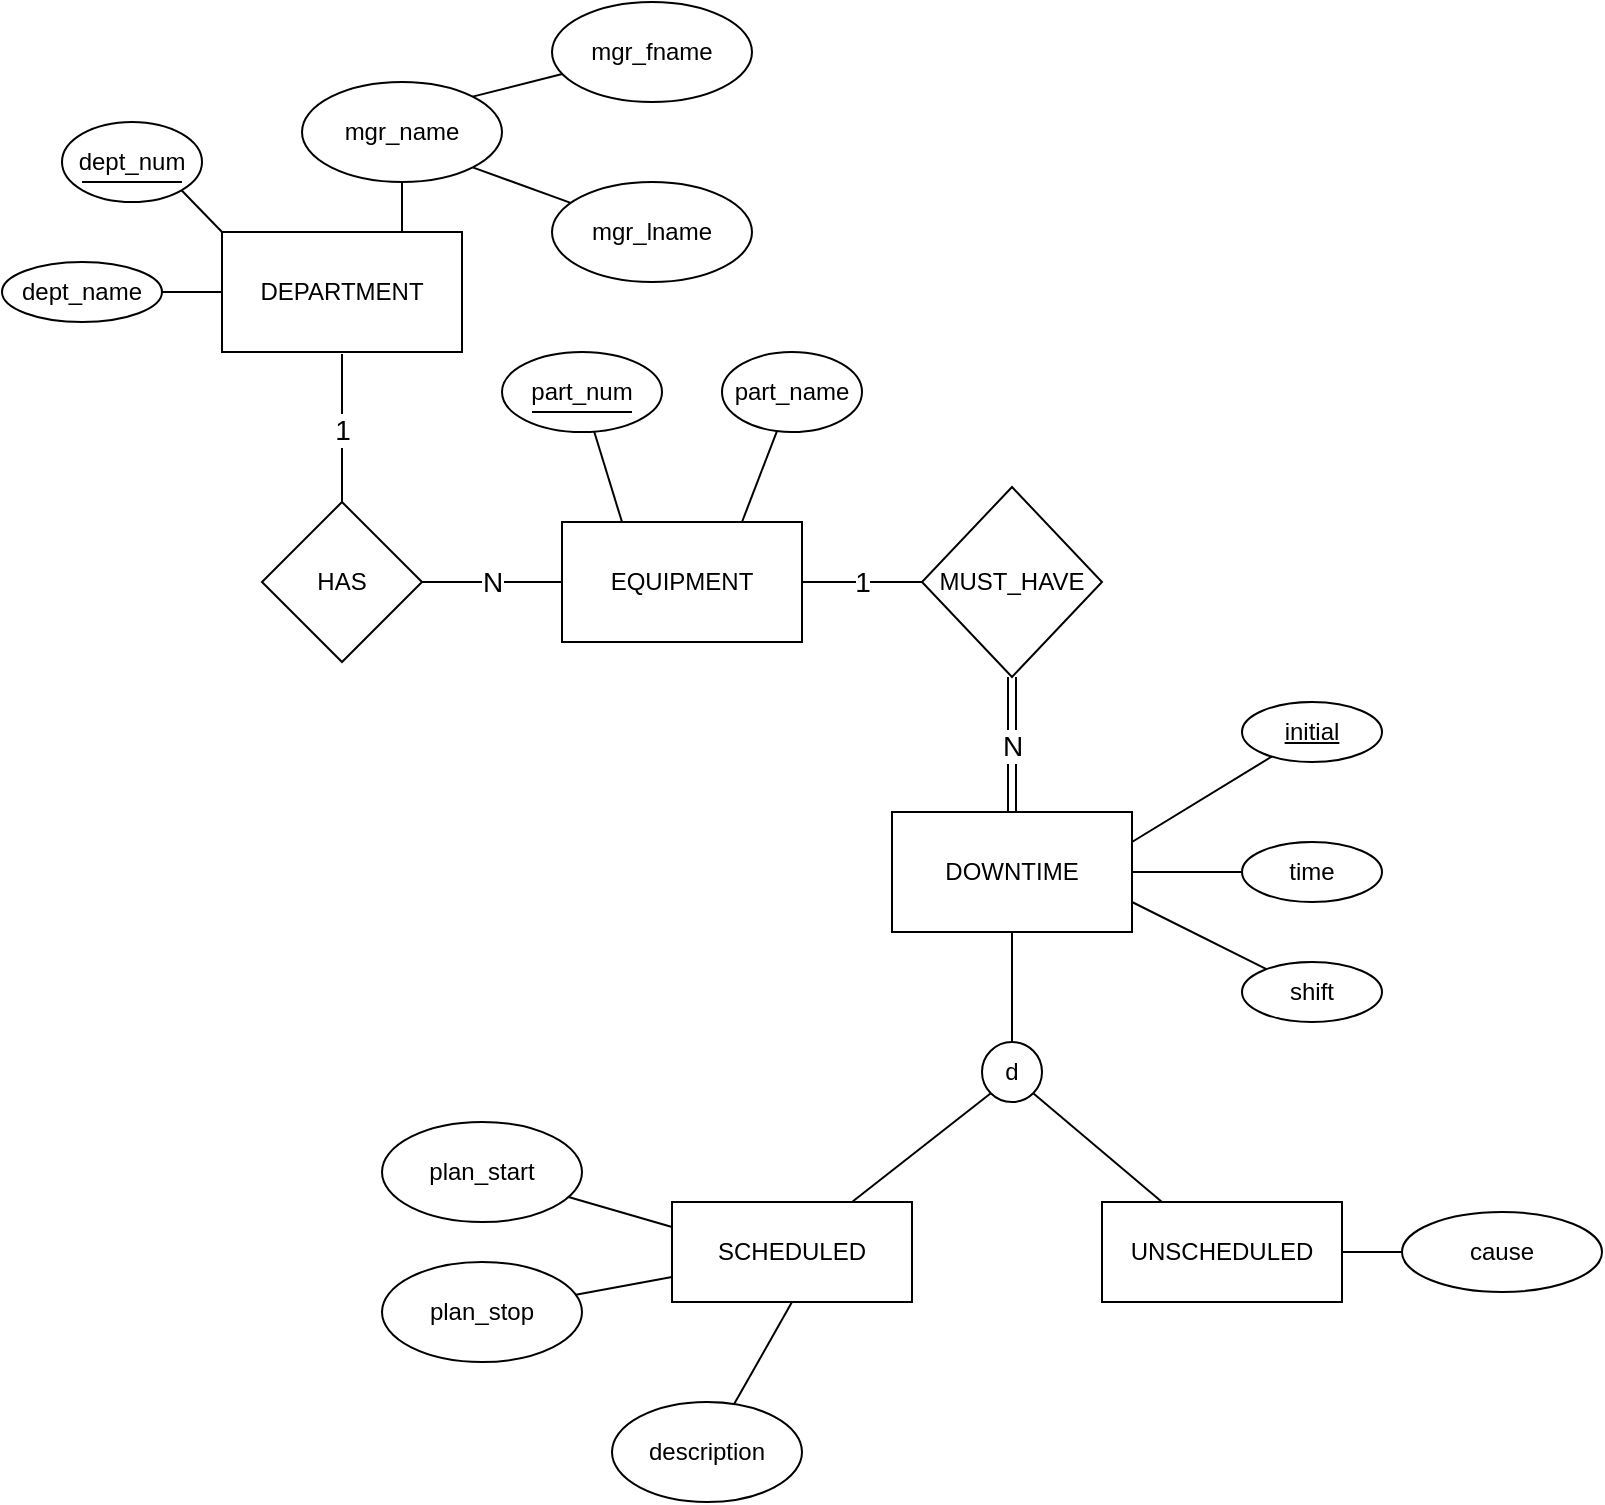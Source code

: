 <mxfile version="17.4.2" type="device"><diagram id="mtXos357a5D7Y55nKtaZ" name="Page-1"><mxGraphModel dx="1102" dy="685" grid="1" gridSize="10" guides="1" tooltips="1" connect="1" arrows="1" fold="1" page="1" pageScale="1" pageWidth="850" pageHeight="1100" math="0" shadow="0"><root><mxCell id="0"/><mxCell id="1" parent="0"/><mxCell id="duI-NkUhOROdOJzarj6j-19" value="&lt;font style=&quot;font-size: 14px&quot;&gt;1&lt;/font&gt;" style="edgeStyle=none;rounded=0;orthogonalLoop=1;jettySize=auto;html=1;entryX=0.5;entryY=0;entryDx=0;entryDy=0;endArrow=none;endFill=0;strokeColor=default;" parent="1" edge="1"><mxGeometry relative="1" as="geometry"><mxPoint x="180" y="216" as="sourcePoint"/><mxPoint x="180" y="291" as="targetPoint"/></mxGeometry></mxCell><mxCell id="duI-NkUhOROdOJzarj6j-1" value="DEPARTMENT" style="rounded=0;whiteSpace=wrap;html=1;" parent="1" vertex="1"><mxGeometry x="120" y="155" width="120" height="60" as="geometry"/></mxCell><mxCell id="duI-NkUhOROdOJzarj6j-6" style="edgeStyle=orthogonalEdgeStyle;rounded=0;orthogonalLoop=1;jettySize=auto;html=1;entryX=0;entryY=0.5;entryDx=0;entryDy=0;endArrow=none;endFill=0;strokeColor=default;" parent="1" source="duI-NkUhOROdOJzarj6j-3" target="duI-NkUhOROdOJzarj6j-1" edge="1"><mxGeometry relative="1" as="geometry"/></mxCell><mxCell id="duI-NkUhOROdOJzarj6j-3" value="dept_name" style="ellipse;whiteSpace=wrap;html=1;" parent="1" vertex="1"><mxGeometry x="10" y="170" width="80" height="30" as="geometry"/></mxCell><mxCell id="IiNqk3ZDJrTf36u-h3CX-1" value="&lt;font style=&quot;font-size: 14px&quot;&gt;N&lt;/font&gt;" style="rounded=0;orthogonalLoop=1;jettySize=auto;html=1;exitX=1;exitY=0.5;exitDx=0;exitDy=0;entryX=0;entryY=0.5;entryDx=0;entryDy=0;endArrow=none;endFill=0;" parent="1" source="duI-NkUhOROdOJzarj6j-18" target="duI-NkUhOROdOJzarj6j-20" edge="1"><mxGeometry relative="1" as="geometry"/></mxCell><mxCell id="duI-NkUhOROdOJzarj6j-18" value="HAS" style="rhombus;whiteSpace=wrap;html=1;" parent="1" vertex="1"><mxGeometry x="140" y="290" width="80" height="80" as="geometry"/></mxCell><mxCell id="duI-NkUhOROdOJzarj6j-20" value="EQUIPMENT" style="rounded=0;whiteSpace=wrap;html=1;" parent="1" vertex="1"><mxGeometry x="290" y="300" width="120" height="60" as="geometry"/></mxCell><mxCell id="duI-NkUhOROdOJzarj6j-25" style="edgeStyle=none;rounded=0;orthogonalLoop=1;jettySize=auto;html=1;entryX=0.25;entryY=0;entryDx=0;entryDy=0;endArrow=none;endFill=0;strokeColor=default;" parent="1" source="duI-NkUhOROdOJzarj6j-22" target="duI-NkUhOROdOJzarj6j-20" edge="1"><mxGeometry relative="1" as="geometry"/></mxCell><mxCell id="duI-NkUhOROdOJzarj6j-22" value="part_num" style="ellipse;whiteSpace=wrap;html=1;" parent="1" vertex="1"><mxGeometry x="260" y="215" width="80" height="40" as="geometry"/></mxCell><mxCell id="duI-NkUhOROdOJzarj6j-27" style="edgeStyle=none;rounded=0;orthogonalLoop=1;jettySize=auto;html=1;entryX=0.75;entryY=0;entryDx=0;entryDy=0;endArrow=none;endFill=0;strokeColor=default;" parent="1" source="duI-NkUhOROdOJzarj6j-26" target="duI-NkUhOROdOJzarj6j-20" edge="1"><mxGeometry relative="1" as="geometry"/></mxCell><mxCell id="duI-NkUhOROdOJzarj6j-26" value="part_name" style="ellipse;whiteSpace=wrap;html=1;" parent="1" vertex="1"><mxGeometry x="370" y="215" width="70" height="40" as="geometry"/></mxCell><mxCell id="734H4bi0843g9hDjsKwN-11" value="&lt;font style=&quot;font-size: 14px&quot;&gt;1&lt;/font&gt;" style="edgeStyle=none;rounded=0;orthogonalLoop=1;jettySize=auto;html=1;exitX=1;exitY=0.5;exitDx=0;exitDy=0;entryX=0;entryY=0.5;entryDx=0;entryDy=0;endArrow=none;endFill=0;strokeColor=default;" parent="1" source="duI-NkUhOROdOJzarj6j-20" target="734H4bi0843g9hDjsKwN-10" edge="1"><mxGeometry relative="1" as="geometry"><mxPoint x="400" y="365" as="sourcePoint"/></mxGeometry></mxCell><mxCell id="734H4bi0843g9hDjsKwN-14" value="N" style="edgeStyle=none;rounded=0;orthogonalLoop=1;jettySize=auto;html=1;entryX=0.5;entryY=0;entryDx=0;entryDy=0;endArrow=none;endFill=0;strokeColor=default;exitX=0.5;exitY=1;exitDx=0;exitDy=0;shape=link;fontSize=14;" parent="1" source="734H4bi0843g9hDjsKwN-10" target="734H4bi0843g9hDjsKwN-12" edge="1"><mxGeometry relative="1" as="geometry"/></mxCell><mxCell id="734H4bi0843g9hDjsKwN-10" value="MUST_HAVE" style="rhombus;whiteSpace=wrap;html=1;" parent="1" vertex="1"><mxGeometry x="470" y="282.5" width="90" height="95" as="geometry"/></mxCell><mxCell id="mlkrkW4Vd1qfFkypsiw6-2" style="edgeStyle=none;rounded=0;orthogonalLoop=1;jettySize=auto;html=1;entryX=0.5;entryY=0;entryDx=0;entryDy=0;endArrow=none;endFill=0;strokeColor=default;" parent="1" source="734H4bi0843g9hDjsKwN-12" target="mlkrkW4Vd1qfFkypsiw6-1" edge="1"><mxGeometry relative="1" as="geometry"/></mxCell><mxCell id="mlkrkW4Vd1qfFkypsiw6-7" value="" style="edgeStyle=none;rounded=0;orthogonalLoop=1;jettySize=auto;html=1;endArrow=none;endFill=0;strokeColor=default;" parent="1" source="734H4bi0843g9hDjsKwN-12" target="mlkrkW4Vd1qfFkypsiw6-6" edge="1"><mxGeometry relative="1" as="geometry"/></mxCell><mxCell id="734H4bi0843g9hDjsKwN-12" value="DOWNTIME" style="rounded=0;whiteSpace=wrap;html=1;" parent="1" vertex="1"><mxGeometry x="455" y="445" width="120" height="60" as="geometry"/></mxCell><mxCell id="mlkrkW4Vd1qfFkypsiw6-1" value="d" style="ellipse;whiteSpace=wrap;html=1;aspect=fixed;" parent="1" vertex="1"><mxGeometry x="500" y="560" width="30" height="30" as="geometry"/></mxCell><mxCell id="mlkrkW4Vd1qfFkypsiw6-8" style="edgeStyle=none;rounded=0;orthogonalLoop=1;jettySize=auto;html=1;exitX=0.75;exitY=0;exitDx=0;exitDy=0;entryX=0;entryY=1;entryDx=0;entryDy=0;endArrow=none;endFill=0;strokeColor=default;" parent="1" source="mlkrkW4Vd1qfFkypsiw6-4" target="mlkrkW4Vd1qfFkypsiw6-1" edge="1"><mxGeometry relative="1" as="geometry"/></mxCell><mxCell id="mlkrkW4Vd1qfFkypsiw6-4" value="SCHEDULED" style="rounded=0;whiteSpace=wrap;html=1;" parent="1" vertex="1"><mxGeometry x="345" y="640" width="120" height="50" as="geometry"/></mxCell><mxCell id="mlkrkW4Vd1qfFkypsiw6-9" style="edgeStyle=none;rounded=0;orthogonalLoop=1;jettySize=auto;html=1;exitX=0.25;exitY=0;exitDx=0;exitDy=0;entryX=1;entryY=1;entryDx=0;entryDy=0;endArrow=none;endFill=0;strokeColor=default;" parent="1" source="mlkrkW4Vd1qfFkypsiw6-5" target="mlkrkW4Vd1qfFkypsiw6-1" edge="1"><mxGeometry relative="1" as="geometry"/></mxCell><mxCell id="mlkrkW4Vd1qfFkypsiw6-5" value="UNSCHEDULED" style="rounded=0;whiteSpace=wrap;html=1;" parent="1" vertex="1"><mxGeometry x="560" y="640" width="120" height="50" as="geometry"/></mxCell><mxCell id="mlkrkW4Vd1qfFkypsiw6-6" value="time" style="ellipse;whiteSpace=wrap;html=1;rounded=0;" parent="1" vertex="1"><mxGeometry x="630" y="460" width="70" height="30" as="geometry"/></mxCell><mxCell id="mlkrkW4Vd1qfFkypsiw6-12" style="edgeStyle=none;rounded=0;orthogonalLoop=1;jettySize=auto;html=1;entryX=0;entryY=0.25;entryDx=0;entryDy=0;endArrow=none;endFill=0;strokeColor=default;" parent="1" source="mlkrkW4Vd1qfFkypsiw6-10" target="mlkrkW4Vd1qfFkypsiw6-4" edge="1"><mxGeometry relative="1" as="geometry"/></mxCell><mxCell id="mlkrkW4Vd1qfFkypsiw6-10" value="plan_start" style="ellipse;whiteSpace=wrap;html=1;" parent="1" vertex="1"><mxGeometry x="200" y="600" width="100" height="50" as="geometry"/></mxCell><mxCell id="mlkrkW4Vd1qfFkypsiw6-13" style="edgeStyle=none;rounded=0;orthogonalLoop=1;jettySize=auto;html=1;entryX=1;entryY=0.5;entryDx=0;entryDy=0;endArrow=none;endFill=0;strokeColor=default;" parent="1" source="mlkrkW4Vd1qfFkypsiw6-11" target="mlkrkW4Vd1qfFkypsiw6-5" edge="1"><mxGeometry relative="1" as="geometry"/></mxCell><mxCell id="mlkrkW4Vd1qfFkypsiw6-11" value="cause" style="ellipse;whiteSpace=wrap;html=1;" parent="1" vertex="1"><mxGeometry x="710" y="645" width="100" height="40" as="geometry"/></mxCell><mxCell id="IiNqk3ZDJrTf36u-h3CX-3" style="edgeStyle=none;rounded=0;orthogonalLoop=1;jettySize=auto;html=1;entryX=1;entryY=0.25;entryDx=0;entryDy=0;endArrow=none;endFill=0;" parent="1" source="IiNqk3ZDJrTf36u-h3CX-2" target="734H4bi0843g9hDjsKwN-12" edge="1"><mxGeometry relative="1" as="geometry"/></mxCell><mxCell id="IiNqk3ZDJrTf36u-h3CX-2" value="&lt;u&gt;initial&lt;/u&gt;" style="ellipse;whiteSpace=wrap;html=1;rounded=0;" parent="1" vertex="1"><mxGeometry x="630" y="390" width="70" height="30" as="geometry"/></mxCell><mxCell id="IiNqk3ZDJrTf36u-h3CX-5" style="edgeStyle=none;rounded=0;orthogonalLoop=1;jettySize=auto;html=1;entryX=1;entryY=0.75;entryDx=0;entryDy=0;endArrow=none;endFill=0;" parent="1" source="IiNqk3ZDJrTf36u-h3CX-4" target="734H4bi0843g9hDjsKwN-12" edge="1"><mxGeometry relative="1" as="geometry"/></mxCell><mxCell id="IiNqk3ZDJrTf36u-h3CX-4" value="shift" style="ellipse;whiteSpace=wrap;html=1;rounded=0;" parent="1" vertex="1"><mxGeometry x="630" y="520" width="70" height="30" as="geometry"/></mxCell><mxCell id="IiNqk3ZDJrTf36u-h3CX-7" style="edgeStyle=none;rounded=0;orthogonalLoop=1;jettySize=auto;html=1;entryX=0;entryY=0.75;entryDx=0;entryDy=0;endArrow=none;endFill=0;" parent="1" source="IiNqk3ZDJrTf36u-h3CX-6" target="mlkrkW4Vd1qfFkypsiw6-4" edge="1"><mxGeometry relative="1" as="geometry"/></mxCell><mxCell id="IiNqk3ZDJrTf36u-h3CX-6" value="plan_stop" style="ellipse;whiteSpace=wrap;html=1;" parent="1" vertex="1"><mxGeometry x="200" y="670" width="100" height="50" as="geometry"/></mxCell><mxCell id="WmpA39SI6dA45OgPT9s5-1" value="" style="endArrow=none;html=1;rounded=0;fillOpacity=100;anchorPointDirection=1;" parent="1" edge="1"><mxGeometry width="50" height="50" relative="1" as="geometry"><mxPoint x="275" y="245" as="sourcePoint"/><mxPoint x="325" y="245" as="targetPoint"/></mxGeometry></mxCell><mxCell id="SLIwIHErD5f_2v8cSttM-7" style="rounded=0;orthogonalLoop=1;jettySize=auto;html=1;exitX=1;exitY=1;exitDx=0;exitDy=0;entryX=0;entryY=0;entryDx=0;entryDy=0;endArrow=none;endFill=0;" parent="1" source="SLIwIHErD5f_2v8cSttM-1" target="duI-NkUhOROdOJzarj6j-1" edge="1"><mxGeometry relative="1" as="geometry"/></mxCell><mxCell id="SLIwIHErD5f_2v8cSttM-1" value="dept_num" style="ellipse;whiteSpace=wrap;html=1;" parent="1" vertex="1"><mxGeometry x="40" y="100" width="70" height="40" as="geometry"/></mxCell><mxCell id="SLIwIHErD5f_2v8cSttM-4" value="" style="endArrow=none;html=1;rounded=0;fillOpacity=100;anchorPointDirection=1;" parent="1" edge="1"><mxGeometry width="50" height="50" relative="1" as="geometry"><mxPoint x="50" y="130" as="sourcePoint"/><mxPoint x="100" y="130" as="targetPoint"/><Array as="points"><mxPoint x="100" y="130"/></Array></mxGeometry></mxCell><mxCell id="SLIwIHErD5f_2v8cSttM-8" style="edgeStyle=none;rounded=0;orthogonalLoop=1;jettySize=auto;html=1;entryX=0.75;entryY=0;entryDx=0;entryDy=0;endArrow=none;endFill=0;" parent="1" source="SLIwIHErD5f_2v8cSttM-6" target="duI-NkUhOROdOJzarj6j-1" edge="1"><mxGeometry relative="1" as="geometry"/></mxCell><mxCell id="SLIwIHErD5f_2v8cSttM-6" value="mgr_name" style="ellipse;whiteSpace=wrap;html=1;" parent="1" vertex="1"><mxGeometry x="160" y="80" width="100" height="50" as="geometry"/></mxCell><mxCell id="tH_Y0xMGRTn3zdcct7gL-4" style="edgeStyle=none;rounded=0;orthogonalLoop=1;jettySize=auto;html=1;entryX=1;entryY=0;entryDx=0;entryDy=0;endArrow=none;endFill=0;" parent="1" source="tH_Y0xMGRTn3zdcct7gL-1" target="SLIwIHErD5f_2v8cSttM-6" edge="1"><mxGeometry relative="1" as="geometry"/></mxCell><mxCell id="tH_Y0xMGRTn3zdcct7gL-1" value="mgr_fname" style="ellipse;whiteSpace=wrap;html=1;" parent="1" vertex="1"><mxGeometry x="285" y="40" width="100" height="50" as="geometry"/></mxCell><mxCell id="tH_Y0xMGRTn3zdcct7gL-5" style="edgeStyle=none;rounded=0;orthogonalLoop=1;jettySize=auto;html=1;entryX=1;entryY=1;entryDx=0;entryDy=0;endArrow=none;endFill=0;" parent="1" source="tH_Y0xMGRTn3zdcct7gL-2" target="SLIwIHErD5f_2v8cSttM-6" edge="1"><mxGeometry relative="1" as="geometry"/></mxCell><mxCell id="tH_Y0xMGRTn3zdcct7gL-2" value="mgr_lname" style="ellipse;whiteSpace=wrap;html=1;" parent="1" vertex="1"><mxGeometry x="285" y="130" width="100" height="50" as="geometry"/></mxCell><mxCell id="XopUcukh6YuHLTgmFhsJ-2" style="rounded=0;orthogonalLoop=1;jettySize=auto;html=1;entryX=0.5;entryY=1;entryDx=0;entryDy=0;endArrow=none;endFill=0;" edge="1" parent="1" source="XopUcukh6YuHLTgmFhsJ-1" target="mlkrkW4Vd1qfFkypsiw6-4"><mxGeometry relative="1" as="geometry"/></mxCell><mxCell id="XopUcukh6YuHLTgmFhsJ-1" value="description" style="ellipse;whiteSpace=wrap;html=1;" vertex="1" parent="1"><mxGeometry x="315" y="740" width="95" height="50" as="geometry"/></mxCell></root></mxGraphModel></diagram></mxfile>